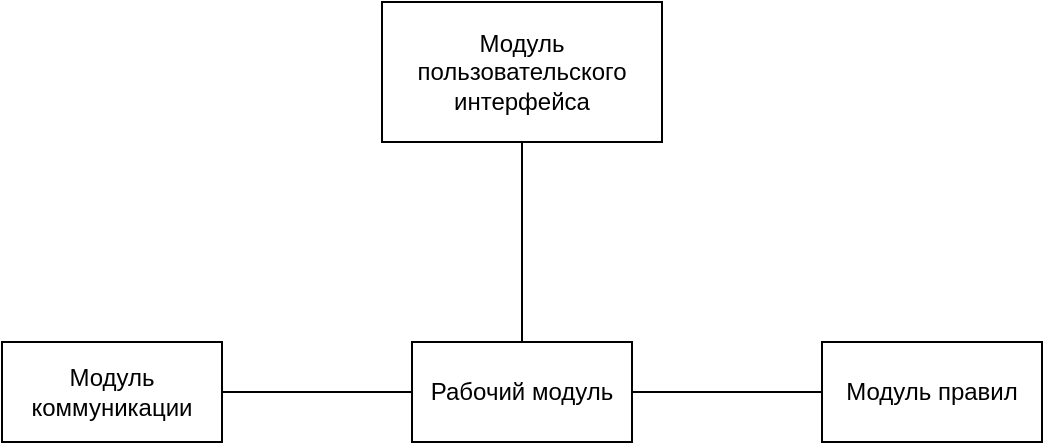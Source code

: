 <mxfile version="24.7.17">
  <diagram name="Страница — 1" id="IXGdZ1MitJRPSFDrilDG">
    <mxGraphModel dx="1050" dy="629" grid="1" gridSize="10" guides="1" tooltips="1" connect="1" arrows="1" fold="1" page="1" pageScale="1" pageWidth="827" pageHeight="1169" math="0" shadow="0">
      <root>
        <mxCell id="0" />
        <mxCell id="1" parent="0" />
        <mxCell id="uRGY2tBIXgTAH7VNT854-1" value="Модуль пользовательского интерфейса" style="html=1;whiteSpace=wrap;" vertex="1" parent="1">
          <mxGeometry x="320" y="80" width="140" height="70" as="geometry" />
        </mxCell>
        <mxCell id="uRGY2tBIXgTAH7VNT854-3" value="" style="edgeStyle=orthogonalEdgeStyle;rounded=0;orthogonalLoop=1;jettySize=auto;html=1;endArrow=none;endFill=0;" edge="1" parent="1" source="uRGY2tBIXgTAH7VNT854-2" target="uRGY2tBIXgTAH7VNT854-1">
          <mxGeometry relative="1" as="geometry" />
        </mxCell>
        <mxCell id="uRGY2tBIXgTAH7VNT854-7" value="" style="edgeStyle=orthogonalEdgeStyle;rounded=0;orthogonalLoop=1;jettySize=auto;html=1;endArrow=none;endFill=0;" edge="1" parent="1" source="uRGY2tBIXgTAH7VNT854-2" target="uRGY2tBIXgTAH7VNT854-6">
          <mxGeometry relative="1" as="geometry" />
        </mxCell>
        <mxCell id="uRGY2tBIXgTAH7VNT854-2" value="Рабочий модуль" style="html=1;whiteSpace=wrap;" vertex="1" parent="1">
          <mxGeometry x="335" y="250" width="110" height="50" as="geometry" />
        </mxCell>
        <mxCell id="uRGY2tBIXgTAH7VNT854-5" value="" style="edgeStyle=orthogonalEdgeStyle;rounded=0;orthogonalLoop=1;jettySize=auto;html=1;endArrow=none;endFill=0;" edge="1" parent="1" source="uRGY2tBIXgTAH7VNT854-4" target="uRGY2tBIXgTAH7VNT854-2">
          <mxGeometry relative="1" as="geometry" />
        </mxCell>
        <mxCell id="uRGY2tBIXgTAH7VNT854-4" value="Модуль коммуникации" style="html=1;whiteSpace=wrap;" vertex="1" parent="1">
          <mxGeometry x="130" y="250" width="110" height="50" as="geometry" />
        </mxCell>
        <mxCell id="uRGY2tBIXgTAH7VNT854-6" value="Модуль правил" style="html=1;whiteSpace=wrap;" vertex="1" parent="1">
          <mxGeometry x="540" y="250" width="110" height="50" as="geometry" />
        </mxCell>
      </root>
    </mxGraphModel>
  </diagram>
</mxfile>
